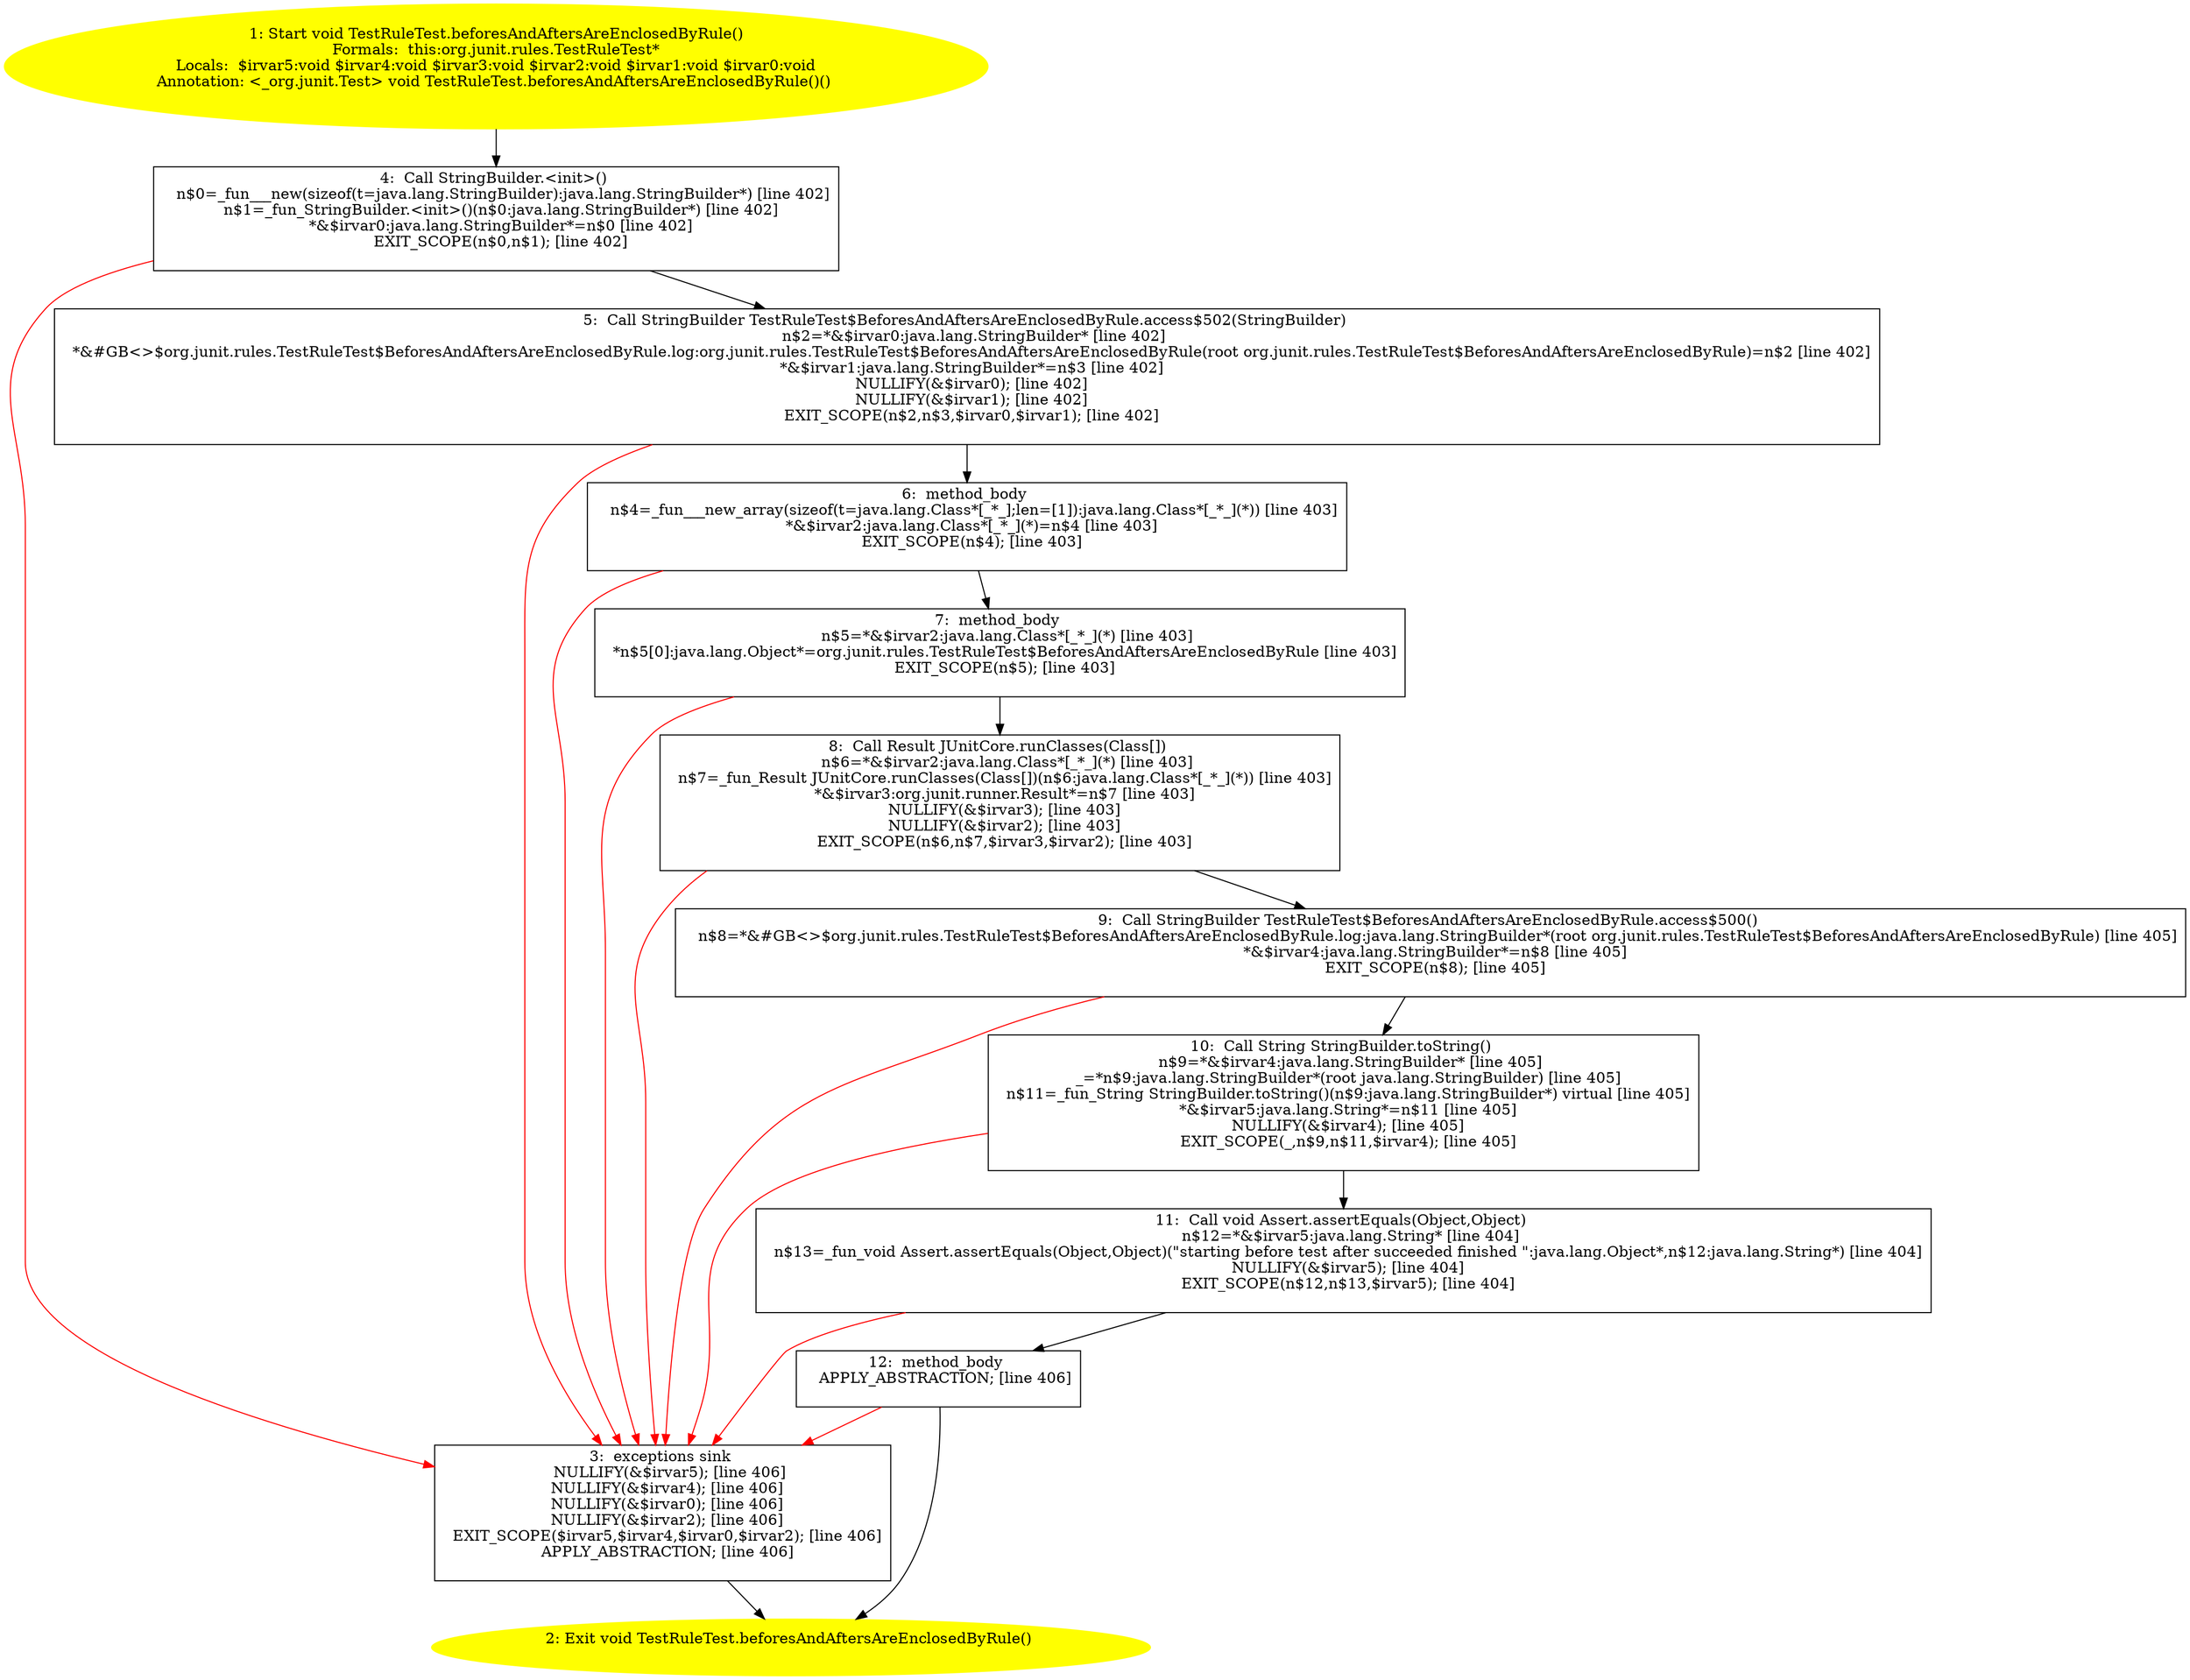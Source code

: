 /* @generated */
digraph cfg {
"org.junit.rules.TestRuleTest.beforesAndAftersAreEnclosedByRule():void.9e21ee90a4d16c371a618cc89032fb6d_1" [label="1: Start void TestRuleTest.beforesAndAftersAreEnclosedByRule()\nFormals:  this:org.junit.rules.TestRuleTest*\nLocals:  $irvar5:void $irvar4:void $irvar3:void $irvar2:void $irvar1:void $irvar0:void\nAnnotation: <_org.junit.Test> void TestRuleTest.beforesAndAftersAreEnclosedByRule()() \n  " color=yellow style=filled]
	

	 "org.junit.rules.TestRuleTest.beforesAndAftersAreEnclosedByRule():void.9e21ee90a4d16c371a618cc89032fb6d_1" -> "org.junit.rules.TestRuleTest.beforesAndAftersAreEnclosedByRule():void.9e21ee90a4d16c371a618cc89032fb6d_4" ;
"org.junit.rules.TestRuleTest.beforesAndAftersAreEnclosedByRule():void.9e21ee90a4d16c371a618cc89032fb6d_2" [label="2: Exit void TestRuleTest.beforesAndAftersAreEnclosedByRule() \n  " color=yellow style=filled]
	

"org.junit.rules.TestRuleTest.beforesAndAftersAreEnclosedByRule():void.9e21ee90a4d16c371a618cc89032fb6d_3" [label="3:  exceptions sink \n   NULLIFY(&$irvar5); [line 406]\n  NULLIFY(&$irvar4); [line 406]\n  NULLIFY(&$irvar0); [line 406]\n  NULLIFY(&$irvar2); [line 406]\n  EXIT_SCOPE($irvar5,$irvar4,$irvar0,$irvar2); [line 406]\n  APPLY_ABSTRACTION; [line 406]\n " shape="box"]
	

	 "org.junit.rules.TestRuleTest.beforesAndAftersAreEnclosedByRule():void.9e21ee90a4d16c371a618cc89032fb6d_3" -> "org.junit.rules.TestRuleTest.beforesAndAftersAreEnclosedByRule():void.9e21ee90a4d16c371a618cc89032fb6d_2" ;
"org.junit.rules.TestRuleTest.beforesAndAftersAreEnclosedByRule():void.9e21ee90a4d16c371a618cc89032fb6d_4" [label="4:  Call StringBuilder.<init>() \n   n$0=_fun___new(sizeof(t=java.lang.StringBuilder):java.lang.StringBuilder*) [line 402]\n  n$1=_fun_StringBuilder.<init>()(n$0:java.lang.StringBuilder*) [line 402]\n  *&$irvar0:java.lang.StringBuilder*=n$0 [line 402]\n  EXIT_SCOPE(n$0,n$1); [line 402]\n " shape="box"]
	

	 "org.junit.rules.TestRuleTest.beforesAndAftersAreEnclosedByRule():void.9e21ee90a4d16c371a618cc89032fb6d_4" -> "org.junit.rules.TestRuleTest.beforesAndAftersAreEnclosedByRule():void.9e21ee90a4d16c371a618cc89032fb6d_5" ;
	 "org.junit.rules.TestRuleTest.beforesAndAftersAreEnclosedByRule():void.9e21ee90a4d16c371a618cc89032fb6d_4" -> "org.junit.rules.TestRuleTest.beforesAndAftersAreEnclosedByRule():void.9e21ee90a4d16c371a618cc89032fb6d_3" [color="red" ];
"org.junit.rules.TestRuleTest.beforesAndAftersAreEnclosedByRule():void.9e21ee90a4d16c371a618cc89032fb6d_5" [label="5:  Call StringBuilder TestRuleTest$BeforesAndAftersAreEnclosedByRule.access$502(StringBuilder) \n   n$2=*&$irvar0:java.lang.StringBuilder* [line 402]\n  *&#GB<>$org.junit.rules.TestRuleTest$BeforesAndAftersAreEnclosedByRule.log:org.junit.rules.TestRuleTest$BeforesAndAftersAreEnclosedByRule(root org.junit.rules.TestRuleTest$BeforesAndAftersAreEnclosedByRule)=n$2 [line 402]\n  *&$irvar1:java.lang.StringBuilder*=n$3 [line 402]\n  NULLIFY(&$irvar0); [line 402]\n  NULLIFY(&$irvar1); [line 402]\n  EXIT_SCOPE(n$2,n$3,$irvar0,$irvar1); [line 402]\n " shape="box"]
	

	 "org.junit.rules.TestRuleTest.beforesAndAftersAreEnclosedByRule():void.9e21ee90a4d16c371a618cc89032fb6d_5" -> "org.junit.rules.TestRuleTest.beforesAndAftersAreEnclosedByRule():void.9e21ee90a4d16c371a618cc89032fb6d_6" ;
	 "org.junit.rules.TestRuleTest.beforesAndAftersAreEnclosedByRule():void.9e21ee90a4d16c371a618cc89032fb6d_5" -> "org.junit.rules.TestRuleTest.beforesAndAftersAreEnclosedByRule():void.9e21ee90a4d16c371a618cc89032fb6d_3" [color="red" ];
"org.junit.rules.TestRuleTest.beforesAndAftersAreEnclosedByRule():void.9e21ee90a4d16c371a618cc89032fb6d_6" [label="6:  method_body \n   n$4=_fun___new_array(sizeof(t=java.lang.Class*[_*_];len=[1]):java.lang.Class*[_*_](*)) [line 403]\n  *&$irvar2:java.lang.Class*[_*_](*)=n$4 [line 403]\n  EXIT_SCOPE(n$4); [line 403]\n " shape="box"]
	

	 "org.junit.rules.TestRuleTest.beforesAndAftersAreEnclosedByRule():void.9e21ee90a4d16c371a618cc89032fb6d_6" -> "org.junit.rules.TestRuleTest.beforesAndAftersAreEnclosedByRule():void.9e21ee90a4d16c371a618cc89032fb6d_7" ;
	 "org.junit.rules.TestRuleTest.beforesAndAftersAreEnclosedByRule():void.9e21ee90a4d16c371a618cc89032fb6d_6" -> "org.junit.rules.TestRuleTest.beforesAndAftersAreEnclosedByRule():void.9e21ee90a4d16c371a618cc89032fb6d_3" [color="red" ];
"org.junit.rules.TestRuleTest.beforesAndAftersAreEnclosedByRule():void.9e21ee90a4d16c371a618cc89032fb6d_7" [label="7:  method_body \n   n$5=*&$irvar2:java.lang.Class*[_*_](*) [line 403]\n  *n$5[0]:java.lang.Object*=org.junit.rules.TestRuleTest$BeforesAndAftersAreEnclosedByRule [line 403]\n  EXIT_SCOPE(n$5); [line 403]\n " shape="box"]
	

	 "org.junit.rules.TestRuleTest.beforesAndAftersAreEnclosedByRule():void.9e21ee90a4d16c371a618cc89032fb6d_7" -> "org.junit.rules.TestRuleTest.beforesAndAftersAreEnclosedByRule():void.9e21ee90a4d16c371a618cc89032fb6d_8" ;
	 "org.junit.rules.TestRuleTest.beforesAndAftersAreEnclosedByRule():void.9e21ee90a4d16c371a618cc89032fb6d_7" -> "org.junit.rules.TestRuleTest.beforesAndAftersAreEnclosedByRule():void.9e21ee90a4d16c371a618cc89032fb6d_3" [color="red" ];
"org.junit.rules.TestRuleTest.beforesAndAftersAreEnclosedByRule():void.9e21ee90a4d16c371a618cc89032fb6d_8" [label="8:  Call Result JUnitCore.runClasses(Class[]) \n   n$6=*&$irvar2:java.lang.Class*[_*_](*) [line 403]\n  n$7=_fun_Result JUnitCore.runClasses(Class[])(n$6:java.lang.Class*[_*_](*)) [line 403]\n  *&$irvar3:org.junit.runner.Result*=n$7 [line 403]\n  NULLIFY(&$irvar3); [line 403]\n  NULLIFY(&$irvar2); [line 403]\n  EXIT_SCOPE(n$6,n$7,$irvar3,$irvar2); [line 403]\n " shape="box"]
	

	 "org.junit.rules.TestRuleTest.beforesAndAftersAreEnclosedByRule():void.9e21ee90a4d16c371a618cc89032fb6d_8" -> "org.junit.rules.TestRuleTest.beforesAndAftersAreEnclosedByRule():void.9e21ee90a4d16c371a618cc89032fb6d_9" ;
	 "org.junit.rules.TestRuleTest.beforesAndAftersAreEnclosedByRule():void.9e21ee90a4d16c371a618cc89032fb6d_8" -> "org.junit.rules.TestRuleTest.beforesAndAftersAreEnclosedByRule():void.9e21ee90a4d16c371a618cc89032fb6d_3" [color="red" ];
"org.junit.rules.TestRuleTest.beforesAndAftersAreEnclosedByRule():void.9e21ee90a4d16c371a618cc89032fb6d_9" [label="9:  Call StringBuilder TestRuleTest$BeforesAndAftersAreEnclosedByRule.access$500() \n   n$8=*&#GB<>$org.junit.rules.TestRuleTest$BeforesAndAftersAreEnclosedByRule.log:java.lang.StringBuilder*(root org.junit.rules.TestRuleTest$BeforesAndAftersAreEnclosedByRule) [line 405]\n  *&$irvar4:java.lang.StringBuilder*=n$8 [line 405]\n  EXIT_SCOPE(n$8); [line 405]\n " shape="box"]
	

	 "org.junit.rules.TestRuleTest.beforesAndAftersAreEnclosedByRule():void.9e21ee90a4d16c371a618cc89032fb6d_9" -> "org.junit.rules.TestRuleTest.beforesAndAftersAreEnclosedByRule():void.9e21ee90a4d16c371a618cc89032fb6d_10" ;
	 "org.junit.rules.TestRuleTest.beforesAndAftersAreEnclosedByRule():void.9e21ee90a4d16c371a618cc89032fb6d_9" -> "org.junit.rules.TestRuleTest.beforesAndAftersAreEnclosedByRule():void.9e21ee90a4d16c371a618cc89032fb6d_3" [color="red" ];
"org.junit.rules.TestRuleTest.beforesAndAftersAreEnclosedByRule():void.9e21ee90a4d16c371a618cc89032fb6d_10" [label="10:  Call String StringBuilder.toString() \n   n$9=*&$irvar4:java.lang.StringBuilder* [line 405]\n  _=*n$9:java.lang.StringBuilder*(root java.lang.StringBuilder) [line 405]\n  n$11=_fun_String StringBuilder.toString()(n$9:java.lang.StringBuilder*) virtual [line 405]\n  *&$irvar5:java.lang.String*=n$11 [line 405]\n  NULLIFY(&$irvar4); [line 405]\n  EXIT_SCOPE(_,n$9,n$11,$irvar4); [line 405]\n " shape="box"]
	

	 "org.junit.rules.TestRuleTest.beforesAndAftersAreEnclosedByRule():void.9e21ee90a4d16c371a618cc89032fb6d_10" -> "org.junit.rules.TestRuleTest.beforesAndAftersAreEnclosedByRule():void.9e21ee90a4d16c371a618cc89032fb6d_11" ;
	 "org.junit.rules.TestRuleTest.beforesAndAftersAreEnclosedByRule():void.9e21ee90a4d16c371a618cc89032fb6d_10" -> "org.junit.rules.TestRuleTest.beforesAndAftersAreEnclosedByRule():void.9e21ee90a4d16c371a618cc89032fb6d_3" [color="red" ];
"org.junit.rules.TestRuleTest.beforesAndAftersAreEnclosedByRule():void.9e21ee90a4d16c371a618cc89032fb6d_11" [label="11:  Call void Assert.assertEquals(Object,Object) \n   n$12=*&$irvar5:java.lang.String* [line 404]\n  n$13=_fun_void Assert.assertEquals(Object,Object)(\"starting before test after succeeded finished \":java.lang.Object*,n$12:java.lang.String*) [line 404]\n  NULLIFY(&$irvar5); [line 404]\n  EXIT_SCOPE(n$12,n$13,$irvar5); [line 404]\n " shape="box"]
	

	 "org.junit.rules.TestRuleTest.beforesAndAftersAreEnclosedByRule():void.9e21ee90a4d16c371a618cc89032fb6d_11" -> "org.junit.rules.TestRuleTest.beforesAndAftersAreEnclosedByRule():void.9e21ee90a4d16c371a618cc89032fb6d_12" ;
	 "org.junit.rules.TestRuleTest.beforesAndAftersAreEnclosedByRule():void.9e21ee90a4d16c371a618cc89032fb6d_11" -> "org.junit.rules.TestRuleTest.beforesAndAftersAreEnclosedByRule():void.9e21ee90a4d16c371a618cc89032fb6d_3" [color="red" ];
"org.junit.rules.TestRuleTest.beforesAndAftersAreEnclosedByRule():void.9e21ee90a4d16c371a618cc89032fb6d_12" [label="12:  method_body \n   APPLY_ABSTRACTION; [line 406]\n " shape="box"]
	

	 "org.junit.rules.TestRuleTest.beforesAndAftersAreEnclosedByRule():void.9e21ee90a4d16c371a618cc89032fb6d_12" -> "org.junit.rules.TestRuleTest.beforesAndAftersAreEnclosedByRule():void.9e21ee90a4d16c371a618cc89032fb6d_2" ;
	 "org.junit.rules.TestRuleTest.beforesAndAftersAreEnclosedByRule():void.9e21ee90a4d16c371a618cc89032fb6d_12" -> "org.junit.rules.TestRuleTest.beforesAndAftersAreEnclosedByRule():void.9e21ee90a4d16c371a618cc89032fb6d_3" [color="red" ];
}
